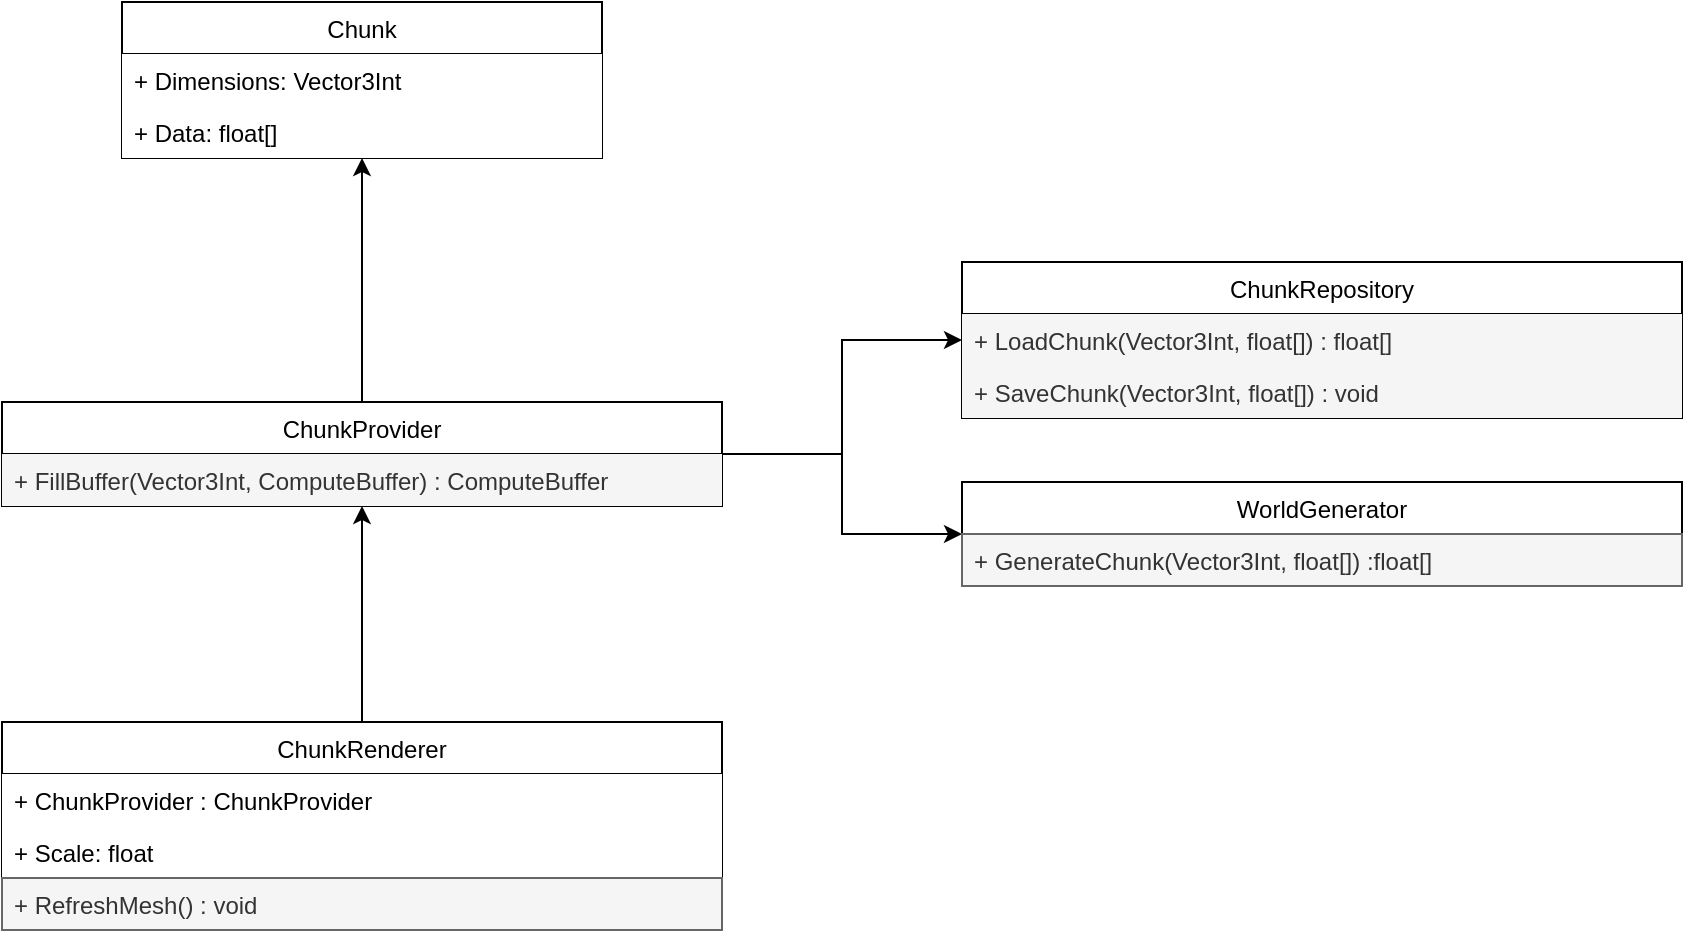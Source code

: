 <mxfile version="13.1.3" type="device"><diagram id="34rAJknLxyo53D9As6QK" name="Page-1"><mxGraphModel dx="1422" dy="883" grid="1" gridSize="10" guides="1" tooltips="1" connect="1" arrows="1" fold="1" page="1" pageScale="1" pageWidth="827" pageHeight="1169" math="0" shadow="0"><root><mxCell id="0"/><mxCell id="1" parent="0"/><mxCell id="QwAxwtrxc4EhzQClXK-I-18" style="edgeStyle=orthogonalEdgeStyle;rounded=0;orthogonalLoop=1;jettySize=auto;html=1;exitX=1;exitY=0.5;exitDx=0;exitDy=0;" edge="1" parent="1" source="QwAxwtrxc4EhzQClXK-I-8" target="QwAxwtrxc4EhzQClXK-I-14"><mxGeometry relative="1" as="geometry"/></mxCell><mxCell id="QwAxwtrxc4EhzQClXK-I-19" style="edgeStyle=orthogonalEdgeStyle;rounded=0;orthogonalLoop=1;jettySize=auto;html=1;exitX=0.5;exitY=0;exitDx=0;exitDy=0;" edge="1" parent="1" source="QwAxwtrxc4EhzQClXK-I-8" target="QwAxwtrxc4EhzQClXK-I-1"><mxGeometry relative="1" as="geometry"/></mxCell><mxCell id="QwAxwtrxc4EhzQClXK-I-26" style="edgeStyle=orthogonalEdgeStyle;rounded=0;orthogonalLoop=1;jettySize=auto;html=1;exitX=1;exitY=0.5;exitDx=0;exitDy=0;" edge="1" parent="1" source="QwAxwtrxc4EhzQClXK-I-8" target="QwAxwtrxc4EhzQClXK-I-24"><mxGeometry relative="1" as="geometry"/></mxCell><mxCell id="QwAxwtrxc4EhzQClXK-I-8" value="ChunkProvider" style="swimlane;fontStyle=0;childLayout=stackLayout;horizontal=1;startSize=26;horizontalStack=0;resizeParent=1;resizeParentMax=0;resizeLast=0;collapsible=1;marginBottom=0;" vertex="1" parent="1"><mxGeometry x="80" y="240" width="360" height="52" as="geometry"/></mxCell><mxCell id="QwAxwtrxc4EhzQClXK-I-13" value="+ FillBuffer(Vector3Int, ComputeBuffer) : ComputeBuffer" style="text;align=left;verticalAlign=top;spacingLeft=4;spacingRight=4;overflow=hidden;rotatable=0;points=[[0,0.5],[1,0.5]];portConstraint=eastwest;fillColor=#f5f5f5;strokeColor=none;fontColor=#333333;" vertex="1" parent="QwAxwtrxc4EhzQClXK-I-8"><mxGeometry y="26" width="360" height="26" as="geometry"/></mxCell><mxCell id="QwAxwtrxc4EhzQClXK-I-21" style="edgeStyle=orthogonalEdgeStyle;rounded=0;orthogonalLoop=1;jettySize=auto;html=1;exitX=0.5;exitY=0;exitDx=0;exitDy=0;entryX=0.5;entryY=1;entryDx=0;entryDy=0;" edge="1" parent="1" source="QwAxwtrxc4EhzQClXK-I-11" target="QwAxwtrxc4EhzQClXK-I-8"><mxGeometry relative="1" as="geometry"/></mxCell><mxCell id="QwAxwtrxc4EhzQClXK-I-11" value="ChunkRenderer" style="swimlane;fontStyle=0;childLayout=stackLayout;horizontal=1;startSize=26;horizontalStack=0;resizeParent=1;resizeParentMax=0;resizeLast=0;collapsible=1;marginBottom=0;" vertex="1" parent="1"><mxGeometry x="80" y="400" width="360" height="104" as="geometry"/></mxCell><mxCell id="QwAxwtrxc4EhzQClXK-I-17" value="+ ChunkProvider : ChunkProvider" style="text;align=left;verticalAlign=top;spacingLeft=4;spacingRight=4;overflow=hidden;rotatable=0;points=[[0,0.5],[1,0.5]];portConstraint=eastwest;fillColor=#ffffff;" vertex="1" parent="QwAxwtrxc4EhzQClXK-I-11"><mxGeometry y="26" width="360" height="26" as="geometry"/></mxCell><mxCell id="QwAxwtrxc4EhzQClXK-I-28" value="+ Scale: float" style="text;align=left;verticalAlign=top;spacingLeft=4;spacingRight=4;overflow=hidden;rotatable=0;points=[[0,0.5],[1,0.5]];portConstraint=eastwest;fillColor=#ffffff;" vertex="1" parent="QwAxwtrxc4EhzQClXK-I-11"><mxGeometry y="52" width="360" height="26" as="geometry"/></mxCell><mxCell id="QwAxwtrxc4EhzQClXK-I-22" value="+ RefreshMesh() : void" style="text;align=left;verticalAlign=top;spacingLeft=4;spacingRight=4;overflow=hidden;rotatable=0;points=[[0,0.5],[1,0.5]];portConstraint=eastwest;fillColor=#f5f5f5;strokeColor=#666666;fontColor=#333333;" vertex="1" parent="QwAxwtrxc4EhzQClXK-I-11"><mxGeometry y="78" width="360" height="26" as="geometry"/></mxCell><mxCell id="QwAxwtrxc4EhzQClXK-I-1" value="Chunk" style="swimlane;fontStyle=0;childLayout=stackLayout;horizontal=1;startSize=26;horizontalStack=0;resizeParent=1;resizeParentMax=0;resizeLast=0;collapsible=1;marginBottom=0;" vertex="1" parent="1"><mxGeometry x="140" y="40" width="240" height="78" as="geometry"/></mxCell><mxCell id="QwAxwtrxc4EhzQClXK-I-2" value="+ Dimensions: Vector3Int" style="text;strokeColor=none;fillColor=#ffffff;align=left;verticalAlign=top;spacingLeft=4;spacingRight=4;overflow=hidden;rotatable=0;points=[[0,0.5],[1,0.5]];portConstraint=eastwest;" vertex="1" parent="QwAxwtrxc4EhzQClXK-I-1"><mxGeometry y="26" width="240" height="26" as="geometry"/></mxCell><mxCell id="QwAxwtrxc4EhzQClXK-I-7" value="+ Data: float[]" style="text;strokeColor=none;fillColor=#ffffff;align=left;verticalAlign=top;spacingLeft=4;spacingRight=4;overflow=hidden;rotatable=0;points=[[0,0.5],[1,0.5]];portConstraint=eastwest;" vertex="1" parent="QwAxwtrxc4EhzQClXK-I-1"><mxGeometry y="52" width="240" height="26" as="geometry"/></mxCell><mxCell id="QwAxwtrxc4EhzQClXK-I-14" value="WorldGenerator" style="swimlane;fontStyle=0;childLayout=stackLayout;horizontal=1;startSize=26;horizontalStack=0;resizeParent=1;resizeParentMax=0;resizeLast=0;collapsible=1;marginBottom=0;" vertex="1" parent="1"><mxGeometry x="560" y="280" width="360" height="52" as="geometry"/></mxCell><mxCell id="QwAxwtrxc4EhzQClXK-I-15" value="+ GenerateChunk(Vector3Int, float[]) :float[]" style="text;strokeColor=#666666;fillColor=#f5f5f5;align=left;verticalAlign=top;spacingLeft=4;spacingRight=4;overflow=hidden;rotatable=0;points=[[0,0.5],[1,0.5]];portConstraint=eastwest;fontColor=#333333;" vertex="1" parent="QwAxwtrxc4EhzQClXK-I-14"><mxGeometry y="26" width="360" height="26" as="geometry"/></mxCell><mxCell id="QwAxwtrxc4EhzQClXK-I-24" value="ChunkRepository" style="swimlane;fontStyle=0;childLayout=stackLayout;horizontal=1;startSize=26;horizontalStack=0;resizeParent=1;resizeParentMax=0;resizeLast=0;collapsible=1;marginBottom=0;" vertex="1" parent="1"><mxGeometry x="560" y="170" width="360" height="78" as="geometry"/></mxCell><mxCell id="QwAxwtrxc4EhzQClXK-I-25" value="+ LoadChunk(Vector3Int, float[]) : float[]" style="text;strokeColor=none;fillColor=#f5f5f5;align=left;verticalAlign=top;spacingLeft=4;spacingRight=4;overflow=hidden;rotatable=0;points=[[0,0.5],[1,0.5]];portConstraint=eastwest;fontColor=#333333;" vertex="1" parent="QwAxwtrxc4EhzQClXK-I-24"><mxGeometry y="26" width="360" height="26" as="geometry"/></mxCell><mxCell id="QwAxwtrxc4EhzQClXK-I-27" value="+ SaveChunk(Vector3Int, float[]) : void" style="text;strokeColor=none;fillColor=#f5f5f5;align=left;verticalAlign=top;spacingLeft=4;spacingRight=4;overflow=hidden;rotatable=0;points=[[0,0.5],[1,0.5]];portConstraint=eastwest;fontColor=#333333;" vertex="1" parent="QwAxwtrxc4EhzQClXK-I-24"><mxGeometry y="52" width="360" height="26" as="geometry"/></mxCell></root></mxGraphModel></diagram></mxfile>
